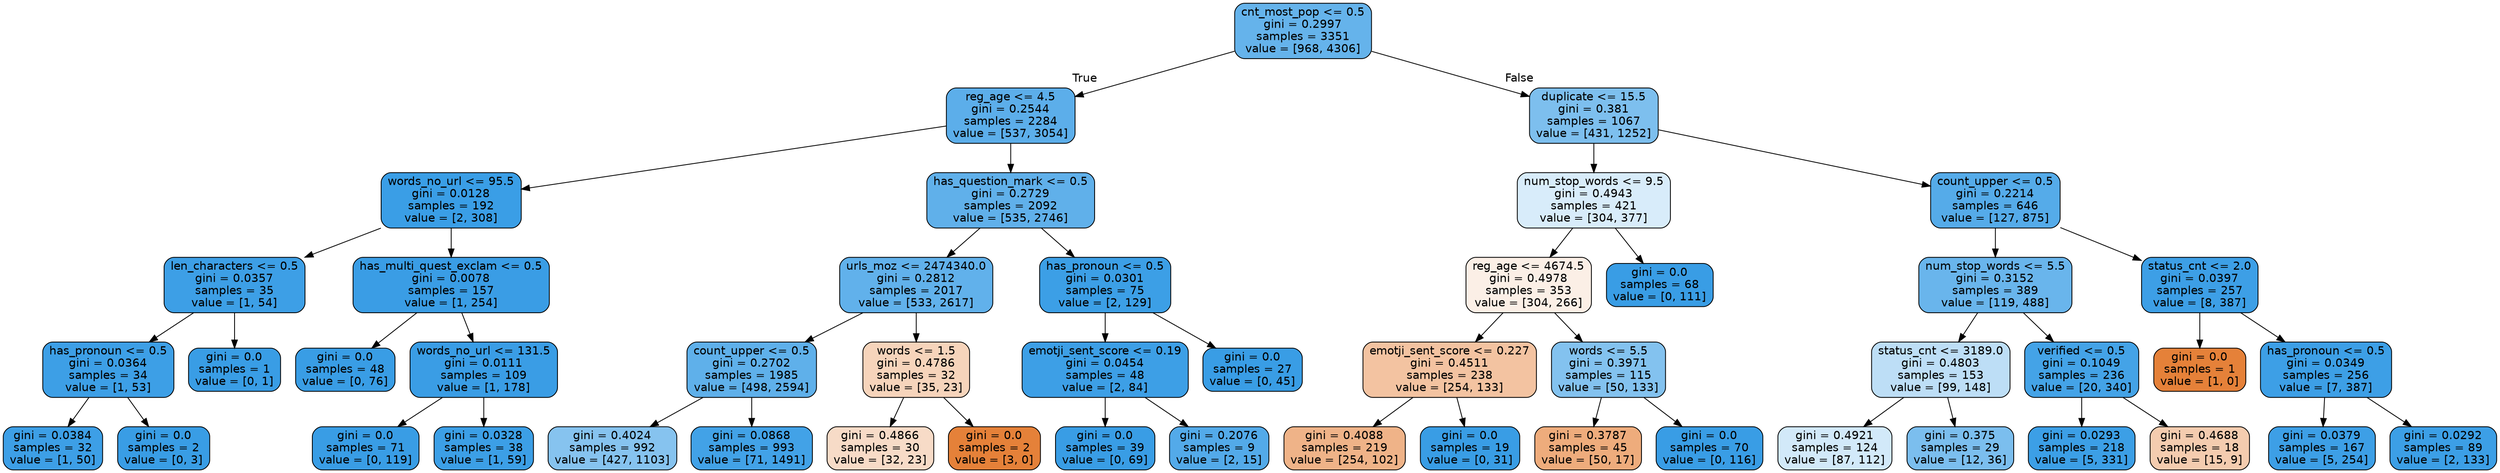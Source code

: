 digraph Tree {
node [shape=box, style="filled, rounded", color="black", fontname=helvetica] ;
edge [fontname=helvetica] ;
0 [label="cnt_most_pop <= 0.5\ngini = 0.2997\nsamples = 3351\nvalue = [968, 4306]", fillcolor="#399de5c6"] ;
1 [label="reg_age <= 4.5\ngini = 0.2544\nsamples = 2284\nvalue = [537, 3054]", fillcolor="#399de5d2"] ;
0 -> 1 [labeldistance=2.5, labelangle=45, headlabel="True"] ;
2 [label="words_no_url <= 95.5\ngini = 0.0128\nsamples = 192\nvalue = [2, 308]", fillcolor="#399de5fd"] ;
1 -> 2 ;
3 [label="len_characters <= 0.5\ngini = 0.0357\nsamples = 35\nvalue = [1, 54]", fillcolor="#399de5fa"] ;
2 -> 3 ;
4 [label="has_pronoun <= 0.5\ngini = 0.0364\nsamples = 34\nvalue = [1, 53]", fillcolor="#399de5fa"] ;
3 -> 4 ;
5 [label="gini = 0.0384\nsamples = 32\nvalue = [1, 50]", fillcolor="#399de5fa"] ;
4 -> 5 ;
6 [label="gini = 0.0\nsamples = 2\nvalue = [0, 3]", fillcolor="#399de5ff"] ;
4 -> 6 ;
7 [label="gini = 0.0\nsamples = 1\nvalue = [0, 1]", fillcolor="#399de5ff"] ;
3 -> 7 ;
8 [label="has_multi_quest_exclam <= 0.5\ngini = 0.0078\nsamples = 157\nvalue = [1, 254]", fillcolor="#399de5fe"] ;
2 -> 8 ;
9 [label="gini = 0.0\nsamples = 48\nvalue = [0, 76]", fillcolor="#399de5ff"] ;
8 -> 9 ;
10 [label="words_no_url <= 131.5\ngini = 0.0111\nsamples = 109\nvalue = [1, 178]", fillcolor="#399de5fe"] ;
8 -> 10 ;
11 [label="gini = 0.0\nsamples = 71\nvalue = [0, 119]", fillcolor="#399de5ff"] ;
10 -> 11 ;
12 [label="gini = 0.0328\nsamples = 38\nvalue = [1, 59]", fillcolor="#399de5fb"] ;
10 -> 12 ;
13 [label="has_question_mark <= 0.5\ngini = 0.2729\nsamples = 2092\nvalue = [535, 2746]", fillcolor="#399de5cd"] ;
1 -> 13 ;
14 [label="urls_moz <= 2474340.0\ngini = 0.2812\nsamples = 2017\nvalue = [533, 2617]", fillcolor="#399de5cb"] ;
13 -> 14 ;
15 [label="count_upper <= 0.5\ngini = 0.2702\nsamples = 1985\nvalue = [498, 2594]", fillcolor="#399de5ce"] ;
14 -> 15 ;
16 [label="gini = 0.4024\nsamples = 992\nvalue = [427, 1103]", fillcolor="#399de59c"] ;
15 -> 16 ;
17 [label="gini = 0.0868\nsamples = 993\nvalue = [71, 1491]", fillcolor="#399de5f3"] ;
15 -> 17 ;
18 [label="words <= 1.5\ngini = 0.4786\nsamples = 32\nvalue = [35, 23]", fillcolor="#e5813957"] ;
14 -> 18 ;
19 [label="gini = 0.4866\nsamples = 30\nvalue = [32, 23]", fillcolor="#e5813948"] ;
18 -> 19 ;
20 [label="gini = 0.0\nsamples = 2\nvalue = [3, 0]", fillcolor="#e58139ff"] ;
18 -> 20 ;
21 [label="has_pronoun <= 0.5\ngini = 0.0301\nsamples = 75\nvalue = [2, 129]", fillcolor="#399de5fb"] ;
13 -> 21 ;
22 [label="emotji_sent_score <= 0.19\ngini = 0.0454\nsamples = 48\nvalue = [2, 84]", fillcolor="#399de5f9"] ;
21 -> 22 ;
23 [label="gini = 0.0\nsamples = 39\nvalue = [0, 69]", fillcolor="#399de5ff"] ;
22 -> 23 ;
24 [label="gini = 0.2076\nsamples = 9\nvalue = [2, 15]", fillcolor="#399de5dd"] ;
22 -> 24 ;
25 [label="gini = 0.0\nsamples = 27\nvalue = [0, 45]", fillcolor="#399de5ff"] ;
21 -> 25 ;
26 [label="duplicate <= 15.5\ngini = 0.381\nsamples = 1067\nvalue = [431, 1252]", fillcolor="#399de5a7"] ;
0 -> 26 [labeldistance=2.5, labelangle=-45, headlabel="False"] ;
27 [label="num_stop_words <= 9.5\ngini = 0.4943\nsamples = 421\nvalue = [304, 377]", fillcolor="#399de531"] ;
26 -> 27 ;
28 [label="reg_age <= 4674.5\ngini = 0.4978\nsamples = 353\nvalue = [304, 266]", fillcolor="#e5813920"] ;
27 -> 28 ;
29 [label="emotji_sent_score <= 0.227\ngini = 0.4511\nsamples = 238\nvalue = [254, 133]", fillcolor="#e5813979"] ;
28 -> 29 ;
30 [label="gini = 0.4088\nsamples = 219\nvalue = [254, 102]", fillcolor="#e5813999"] ;
29 -> 30 ;
31 [label="gini = 0.0\nsamples = 19\nvalue = [0, 31]", fillcolor="#399de5ff"] ;
29 -> 31 ;
32 [label="words <= 5.5\ngini = 0.3971\nsamples = 115\nvalue = [50, 133]", fillcolor="#399de59f"] ;
28 -> 32 ;
33 [label="gini = 0.3787\nsamples = 45\nvalue = [50, 17]", fillcolor="#e58139a8"] ;
32 -> 33 ;
34 [label="gini = 0.0\nsamples = 70\nvalue = [0, 116]", fillcolor="#399de5ff"] ;
32 -> 34 ;
35 [label="gini = 0.0\nsamples = 68\nvalue = [0, 111]", fillcolor="#399de5ff"] ;
27 -> 35 ;
36 [label="count_upper <= 0.5\ngini = 0.2214\nsamples = 646\nvalue = [127, 875]", fillcolor="#399de5da"] ;
26 -> 36 ;
37 [label="num_stop_words <= 5.5\ngini = 0.3152\nsamples = 389\nvalue = [119, 488]", fillcolor="#399de5c1"] ;
36 -> 37 ;
38 [label="status_cnt <= 3189.0\ngini = 0.4803\nsamples = 153\nvalue = [99, 148]", fillcolor="#399de554"] ;
37 -> 38 ;
39 [label="gini = 0.4921\nsamples = 124\nvalue = [87, 112]", fillcolor="#399de539"] ;
38 -> 39 ;
40 [label="gini = 0.375\nsamples = 29\nvalue = [12, 36]", fillcolor="#399de5aa"] ;
38 -> 40 ;
41 [label="verified <= 0.5\ngini = 0.1049\nsamples = 236\nvalue = [20, 340]", fillcolor="#399de5f0"] ;
37 -> 41 ;
42 [label="gini = 0.0293\nsamples = 218\nvalue = [5, 331]", fillcolor="#399de5fb"] ;
41 -> 42 ;
43 [label="gini = 0.4688\nsamples = 18\nvalue = [15, 9]", fillcolor="#e5813966"] ;
41 -> 43 ;
44 [label="status_cnt <= 2.0\ngini = 0.0397\nsamples = 257\nvalue = [8, 387]", fillcolor="#399de5fa"] ;
36 -> 44 ;
45 [label="gini = 0.0\nsamples = 1\nvalue = [1, 0]", fillcolor="#e58139ff"] ;
44 -> 45 ;
46 [label="has_pronoun <= 0.5\ngini = 0.0349\nsamples = 256\nvalue = [7, 387]", fillcolor="#399de5fa"] ;
44 -> 46 ;
47 [label="gini = 0.0379\nsamples = 167\nvalue = [5, 254]", fillcolor="#399de5fa"] ;
46 -> 47 ;
48 [label="gini = 0.0292\nsamples = 89\nvalue = [2, 133]", fillcolor="#399de5fb"] ;
46 -> 48 ;
}